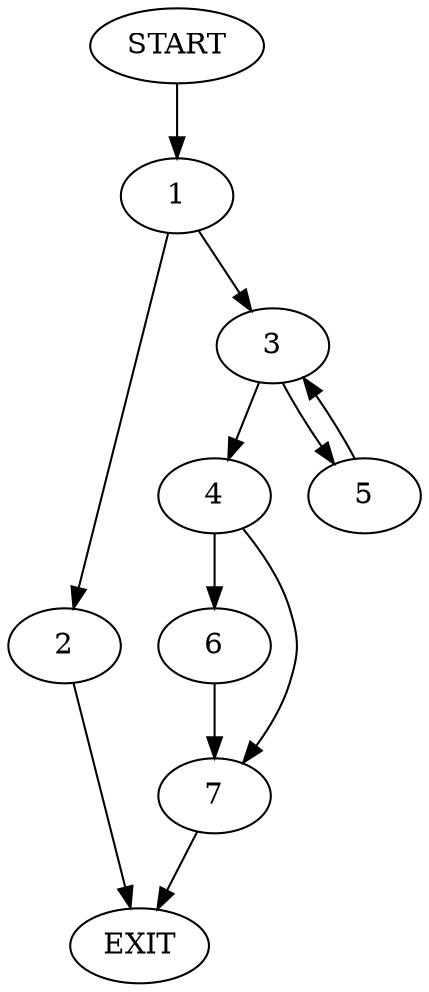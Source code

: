 digraph {
0 [label="START"]
8 [label="EXIT"]
0 -> 1
1 -> 2
1 -> 3
2 -> 8
3 -> 4
3 -> 5
5 -> 3
4 -> 6
4 -> 7
6 -> 7
7 -> 8
}
